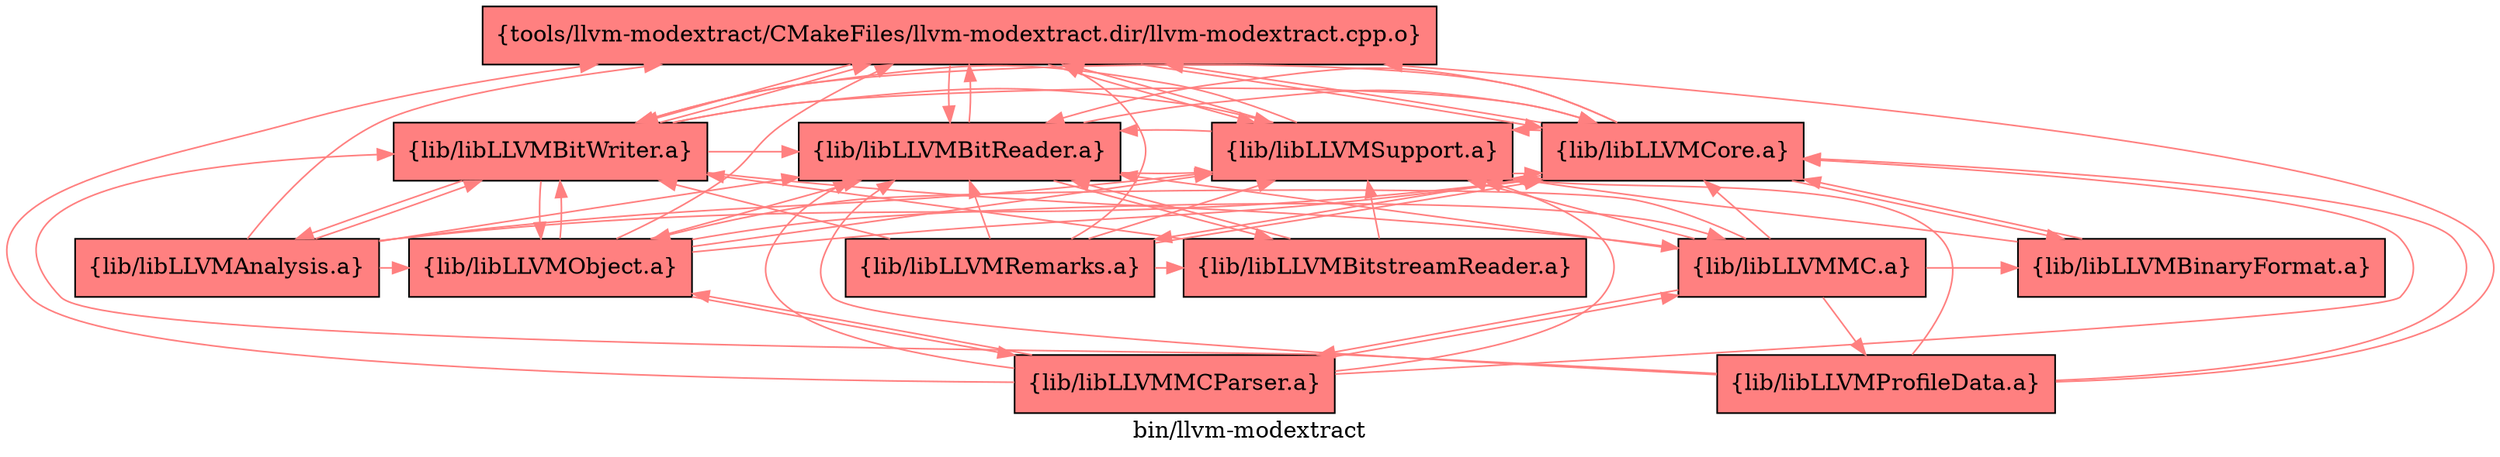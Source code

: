 digraph "bin/llvm-modextract" {
	label="bin/llvm-modextract";
	{ rank=same; Node0x559dbe0e4158;  }
	{ rank=same; Node0x559dbe0e52d8; Node0x559dbe0e5788; Node0x559dbe0e4d88; Node0x559dbe0e4978;  }
	{ rank=same; Node0x559dbe0e7588; Node0x559dbe0e4388; Node0x559dbe0e8988; Node0x559dbe0e6b88; Node0x559dbe0e04b8; Node0x559dbe0e7178;  }

	Node0x559dbe0e4158 [shape=record,shape=box,style=filled,fillcolor="1.000000 0.5 1",group=1,label="{tools/llvm-modextract/CMakeFiles/llvm-modextract.dir/llvm-modextract.cpp.o}"];
	Node0x559dbe0e4158 -> Node0x559dbe0e52d8[color="1.000000 0.5 1"];
	Node0x559dbe0e4158 -> Node0x559dbe0e5788[color="1.000000 0.5 1"];
	Node0x559dbe0e4158 -> Node0x559dbe0e4d88[color="1.000000 0.5 1"];
	Node0x559dbe0e4158 -> Node0x559dbe0e4978[color="1.000000 0.5 1"];
	Node0x559dbe0e52d8 [shape=record,shape=box,style=filled,fillcolor="1.000000 0.5 1",group=1,label="{lib/libLLVMBitReader.a}"];
	Node0x559dbe0e52d8 -> Node0x559dbe0e4158[color="1.000000 0.5 1"];
	Node0x559dbe0e52d8 -> Node0x559dbe0e4978[color="1.000000 0.5 1"];
	Node0x559dbe0e52d8 -> Node0x559dbe0e4d88[color="1.000000 0.5 1"];
	Node0x559dbe0e52d8 -> Node0x559dbe0e7588[color="1.000000 0.5 1"];
	Node0x559dbe0e5788 [shape=record,shape=box,style=filled,fillcolor="1.000000 0.5 1",group=1,label="{lib/libLLVMBitWriter.a}"];
	Node0x559dbe0e5788 -> Node0x559dbe0e4158[color="1.000000 0.5 1"];
	Node0x559dbe0e5788 -> Node0x559dbe0e52d8[color="1.000000 0.5 1"];
	Node0x559dbe0e5788 -> Node0x559dbe0e4978[color="1.000000 0.5 1"];
	Node0x559dbe0e5788 -> Node0x559dbe0e4d88[color="1.000000 0.5 1"];
	Node0x559dbe0e5788 -> Node0x559dbe0e4388[color="1.000000 0.5 1"];
	Node0x559dbe0e5788 -> Node0x559dbe0e8988[color="1.000000 0.5 1"];
	Node0x559dbe0e5788 -> Node0x559dbe0e6b88[color="1.000000 0.5 1"];
	Node0x559dbe0e4d88 [shape=record,shape=box,style=filled,fillcolor="1.000000 0.5 1",group=1,label="{lib/libLLVMSupport.a}"];
	Node0x559dbe0e4d88 -> Node0x559dbe0e52d8[color="1.000000 0.5 1"];
	Node0x559dbe0e4d88 -> Node0x559dbe0e4978[color="1.000000 0.5 1"];
	Node0x559dbe0e4d88 -> Node0x559dbe0e4158[color="1.000000 0.5 1"];
	Node0x559dbe0e4d88 -> Node0x559dbe0e5788[color="1.000000 0.5 1"];
	Node0x559dbe0e4978 [shape=record,shape=box,style=filled,fillcolor="1.000000 0.5 1",group=1,label="{lib/libLLVMCore.a}"];
	Node0x559dbe0e4978 -> Node0x559dbe0e4158[color="1.000000 0.5 1"];
	Node0x559dbe0e4978 -> Node0x559dbe0e52d8[color="1.000000 0.5 1"];
	Node0x559dbe0e4978 -> Node0x559dbe0e5788[color="1.000000 0.5 1"];
	Node0x559dbe0e4978 -> Node0x559dbe0e4d88[color="1.000000 0.5 1"];
	Node0x559dbe0e4978 -> Node0x559dbe0e04b8[color="1.000000 0.5 1"];
	Node0x559dbe0e4978 -> Node0x559dbe0e7178[color="1.000000 0.5 1"];
	Node0x559dbe0e7588 [shape=record,shape=box,style=filled,fillcolor="1.000000 0.5 1",group=1,label="{lib/libLLVMBitstreamReader.a}"];
	Node0x559dbe0e7588 -> Node0x559dbe0e52d8[color="1.000000 0.5 1"];
	Node0x559dbe0e7588 -> Node0x559dbe0e5788[color="1.000000 0.5 1"];
	Node0x559dbe0e7588 -> Node0x559dbe0e4d88[color="1.000000 0.5 1"];
	Node0x559dbe0e4388 [shape=record,shape=box,style=filled,fillcolor="1.000000 0.5 1",group=1,label="{lib/libLLVMAnalysis.a}"];
	Node0x559dbe0e4388 -> Node0x559dbe0e4158[color="1.000000 0.5 1"];
	Node0x559dbe0e4388 -> Node0x559dbe0e52d8[color="1.000000 0.5 1"];
	Node0x559dbe0e4388 -> Node0x559dbe0e4978[color="1.000000 0.5 1"];
	Node0x559dbe0e4388 -> Node0x559dbe0e4d88[color="1.000000 0.5 1"];
	Node0x559dbe0e4388 -> Node0x559dbe0e8988[color="1.000000 0.5 1"];
	Node0x559dbe0e4388 -> Node0x559dbe0e5788[color="1.000000 0.5 1"];
	Node0x559dbe0e8988 [shape=record,shape=box,style=filled,fillcolor="1.000000 0.5 1",group=1,label="{lib/libLLVMObject.a}"];
	Node0x559dbe0e8988 -> Node0x559dbe0e4158[color="1.000000 0.5 1"];
	Node0x559dbe0e8988 -> Node0x559dbe0e52d8[color="1.000000 0.5 1"];
	Node0x559dbe0e8988 -> Node0x559dbe0e5788[color="1.000000 0.5 1"];
	Node0x559dbe0e8988 -> Node0x559dbe0e4978[color="1.000000 0.5 1"];
	Node0x559dbe0e8988 -> Node0x559dbe0e4d88[color="1.000000 0.5 1"];
	Node0x559dbe0e8988 -> Node0x559dbe0e6b88[color="1.000000 0.5 1"];
	Node0x559dbe0e8988 -> Node0x559dbe0e66d8[color="1.000000 0.5 1"];
	Node0x559dbe0e6b88 [shape=record,shape=box,style=filled,fillcolor="1.000000 0.5 1",group=1,label="{lib/libLLVMMC.a}"];
	Node0x559dbe0e6b88 -> Node0x559dbe0e4978[color="1.000000 0.5 1"];
	Node0x559dbe0e6b88 -> Node0x559dbe0e4d88[color="1.000000 0.5 1"];
	Node0x559dbe0e6b88 -> Node0x559dbe0e8988[color="1.000000 0.5 1"];
	Node0x559dbe0e6b88 -> Node0x559dbe0e52d8[color="1.000000 0.5 1"];
	Node0x559dbe0e6b88 -> Node0x559dbe0e86b8[color="1.000000 0.5 1"];
	Node0x559dbe0e6b88 -> Node0x559dbe0e66d8[color="1.000000 0.5 1"];
	Node0x559dbe0e6b88 -> Node0x559dbe0e04b8[color="1.000000 0.5 1"];
	Node0x559dbe0e04b8 [shape=record,shape=box,style=filled,fillcolor="1.000000 0.5 1",group=1,label="{lib/libLLVMBinaryFormat.a}"];
	Node0x559dbe0e04b8 -> Node0x559dbe0e4978[color="1.000000 0.5 1"];
	Node0x559dbe0e04b8 -> Node0x559dbe0e4d88[color="1.000000 0.5 1"];
	Node0x559dbe0e7178 [shape=record,shape=box,style=filled,fillcolor="1.000000 0.5 1",group=1,label="{lib/libLLVMRemarks.a}"];
	Node0x559dbe0e7178 -> Node0x559dbe0e4d88[color="1.000000 0.5 1"];
	Node0x559dbe0e7178 -> Node0x559dbe0e52d8[color="1.000000 0.5 1"];
	Node0x559dbe0e7178 -> Node0x559dbe0e5788[color="1.000000 0.5 1"];
	Node0x559dbe0e7178 -> Node0x559dbe0e4978[color="1.000000 0.5 1"];
	Node0x559dbe0e7178 -> Node0x559dbe0e4158[color="1.000000 0.5 1"];
	Node0x559dbe0e7178 -> Node0x559dbe0e7588[color="1.000000 0.5 1"];
	Node0x559dbe0e86b8 [shape=record,shape=box,style=filled,fillcolor="1.000000 0.5 1",group=1,label="{lib/libLLVMProfileData.a}"];
	Node0x559dbe0e86b8 -> Node0x559dbe0e4158[color="1.000000 0.5 1"];
	Node0x559dbe0e86b8 -> Node0x559dbe0e52d8[color="1.000000 0.5 1"];
	Node0x559dbe0e86b8 -> Node0x559dbe0e4978[color="1.000000 0.5 1"];
	Node0x559dbe0e86b8 -> Node0x559dbe0e4d88[color="1.000000 0.5 1"];
	Node0x559dbe0e86b8 -> Node0x559dbe0e5788[color="1.000000 0.5 1"];
	Node0x559dbe0e66d8 [shape=record,shape=box,style=filled,fillcolor="1.000000 0.5 1",group=1,label="{lib/libLLVMMCParser.a}"];
	Node0x559dbe0e66d8 -> Node0x559dbe0e4158[color="1.000000 0.5 1"];
	Node0x559dbe0e66d8 -> Node0x559dbe0e52d8[color="1.000000 0.5 1"];
	Node0x559dbe0e66d8 -> Node0x559dbe0e4d88[color="1.000000 0.5 1"];
	Node0x559dbe0e66d8 -> Node0x559dbe0e8988[color="1.000000 0.5 1"];
	Node0x559dbe0e66d8 -> Node0x559dbe0e6b88[color="1.000000 0.5 1"];
	Node0x559dbe0e66d8 -> Node0x559dbe0e4978[color="1.000000 0.5 1"];
}
